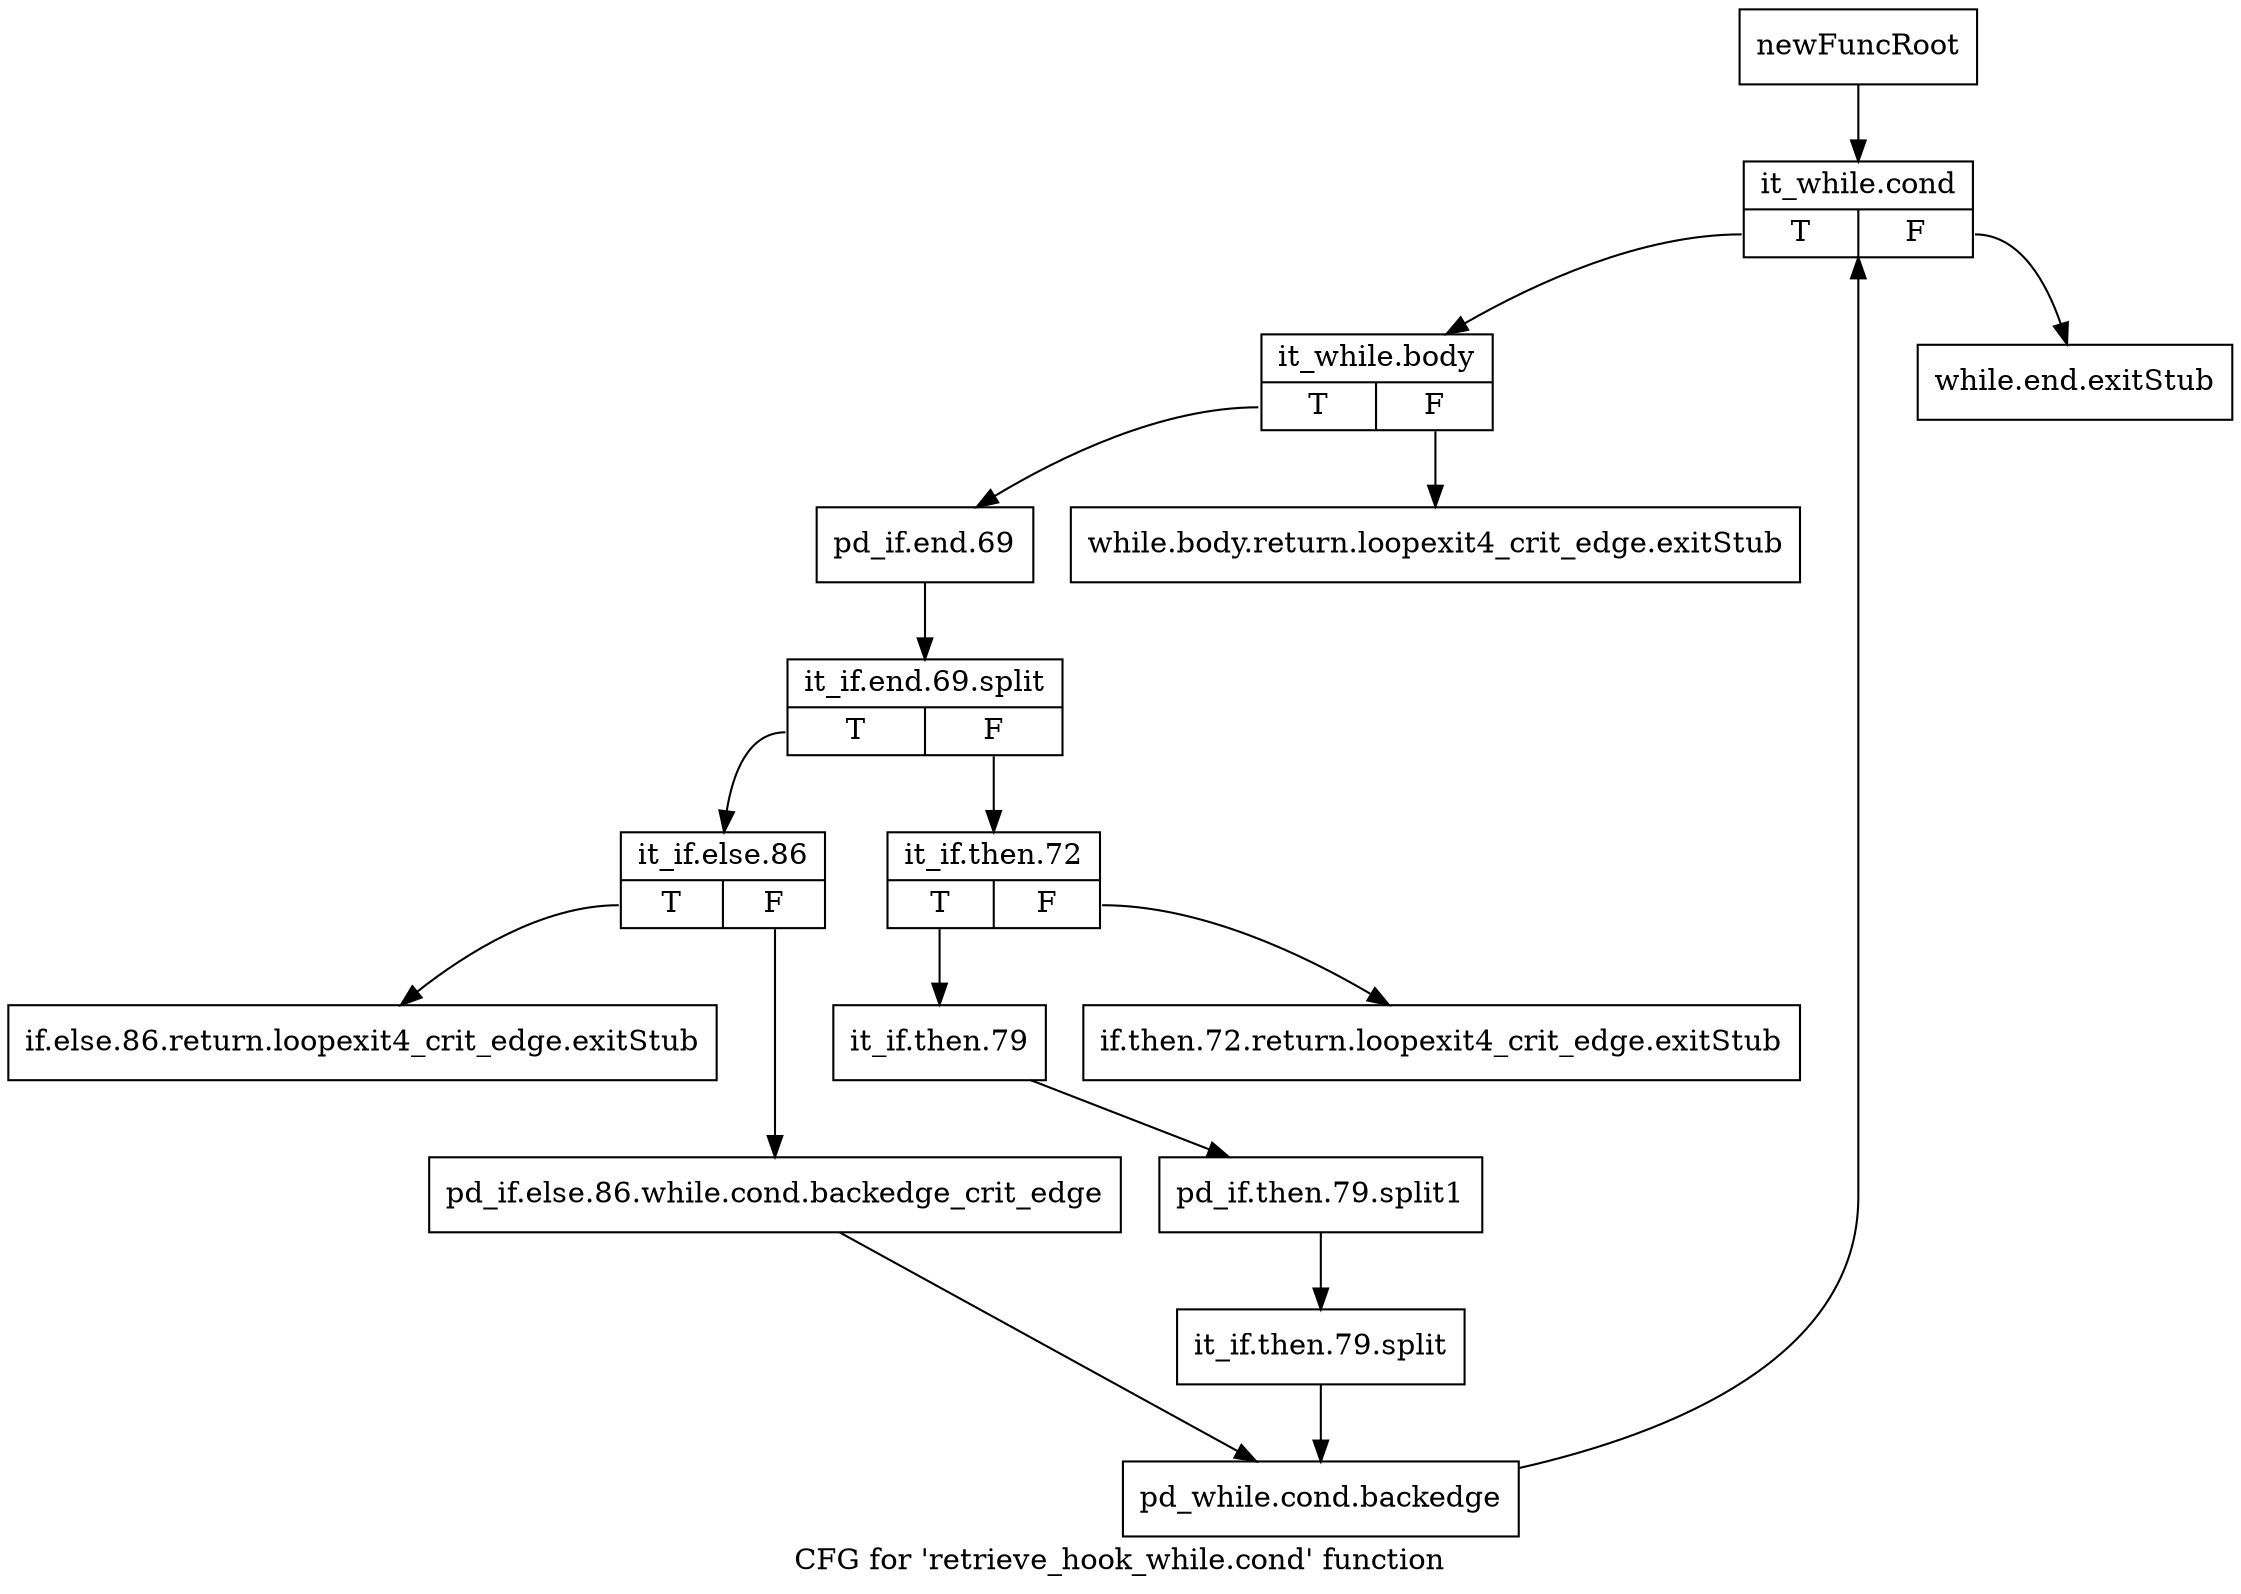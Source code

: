 digraph "CFG for 'retrieve_hook_while.cond' function" {
	label="CFG for 'retrieve_hook_while.cond' function";

	Node0x58c9530 [shape=record,label="{newFuncRoot}"];
	Node0x58c9530 -> Node0x58c96c0;
	Node0x58c9580 [shape=record,label="{while.end.exitStub}"];
	Node0x58c95d0 [shape=record,label="{while.body.return.loopexit4_crit_edge.exitStub}"];
	Node0x58c9620 [shape=record,label="{if.then.72.return.loopexit4_crit_edge.exitStub}"];
	Node0x58c9670 [shape=record,label="{if.else.86.return.loopexit4_crit_edge.exitStub}"];
	Node0x58c96c0 [shape=record,label="{it_while.cond|{<s0>T|<s1>F}}"];
	Node0x58c96c0:s0 -> Node0x58c9710;
	Node0x58c96c0:s1 -> Node0x58c9580;
	Node0x58c9710 [shape=record,label="{it_while.body|{<s0>T|<s1>F}}"];
	Node0x58c9710:s0 -> Node0x58c9760;
	Node0x58c9710:s1 -> Node0x58c95d0;
	Node0x58c9760 [shape=record,label="{pd_if.end.69}"];
	Node0x58c9760 -> Node0x6e75460;
	Node0x6e75460 [shape=record,label="{it_if.end.69.split|{<s0>T|<s1>F}}"];
	Node0x6e75460:s0 -> Node0x58c9850;
	Node0x6e75460:s1 -> Node0x58c97b0;
	Node0x58c97b0 [shape=record,label="{it_if.then.72|{<s0>T|<s1>F}}"];
	Node0x58c97b0:s0 -> Node0x58c9800;
	Node0x58c97b0:s1 -> Node0x58c9620;
	Node0x58c9800 [shape=record,label="{it_if.then.79}"];
	Node0x58c9800 -> Node0x652b790;
	Node0x652b790 [shape=record,label="{pd_if.then.79.split1}"];
	Node0x652b790 -> Node0x6879270;
	Node0x6879270 [shape=record,label="{it_if.then.79.split}"];
	Node0x6879270 -> Node0x58c98f0;
	Node0x58c9850 [shape=record,label="{it_if.else.86|{<s0>T|<s1>F}}"];
	Node0x58c9850:s0 -> Node0x58c9670;
	Node0x58c9850:s1 -> Node0x58c98a0;
	Node0x58c98a0 [shape=record,label="{pd_if.else.86.while.cond.backedge_crit_edge}"];
	Node0x58c98a0 -> Node0x58c98f0;
	Node0x58c98f0 [shape=record,label="{pd_while.cond.backedge}"];
	Node0x58c98f0 -> Node0x58c96c0;
}
